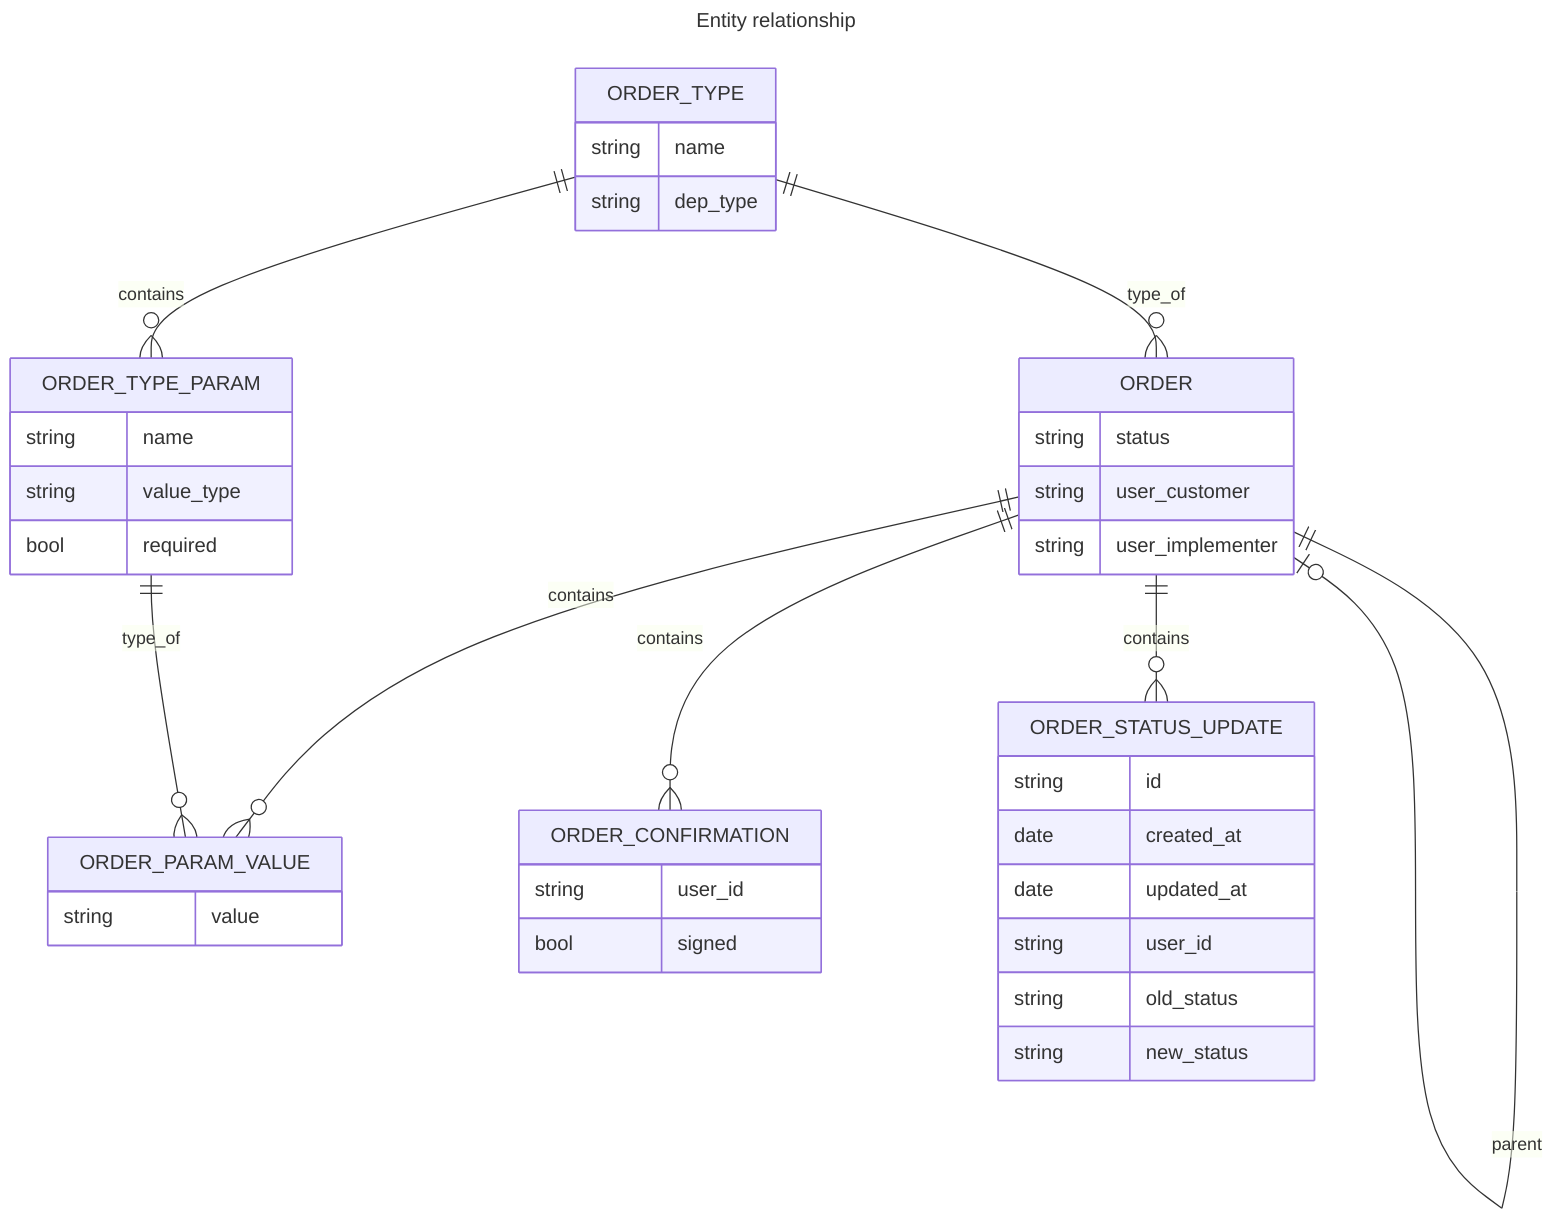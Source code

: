 ---
title: Entity relationship
---
erDiagram
    ORDER_TYPE {
        string name
        string dep_type
    }
    ORDER_TYPE_PARAM {
        string name
        string value_type
        bool required
    }
    ORDER_TYPE ||--o{ ORDER_TYPE_PARAM : contains

    ORDER {
        string status
        string user_customer
        string user_implementer
    }
    ORDER ||--o| ORDER : parent
    ORDER_TYPE ||--o{ ORDER : type_of

    ORDER_PARAM_VALUE {
        string value
    }
    ORDER ||--o{ ORDER_PARAM_VALUE : contains
    ORDER_TYPE_PARAM ||--o{ ORDER_PARAM_VALUE : type_of

    ORDER_CONFIRMATION {
        string user_id
        bool signed
    }
    ORDER ||--o{ ORDER_CONFIRMATION : contains

    ORDER_STATUS_UPDATE {
        string id
        date created_at
        date updated_at
        string user_id
        string old_status
        string new_status
    }
    ORDER ||--o{ ORDER_STATUS_UPDATE : contains